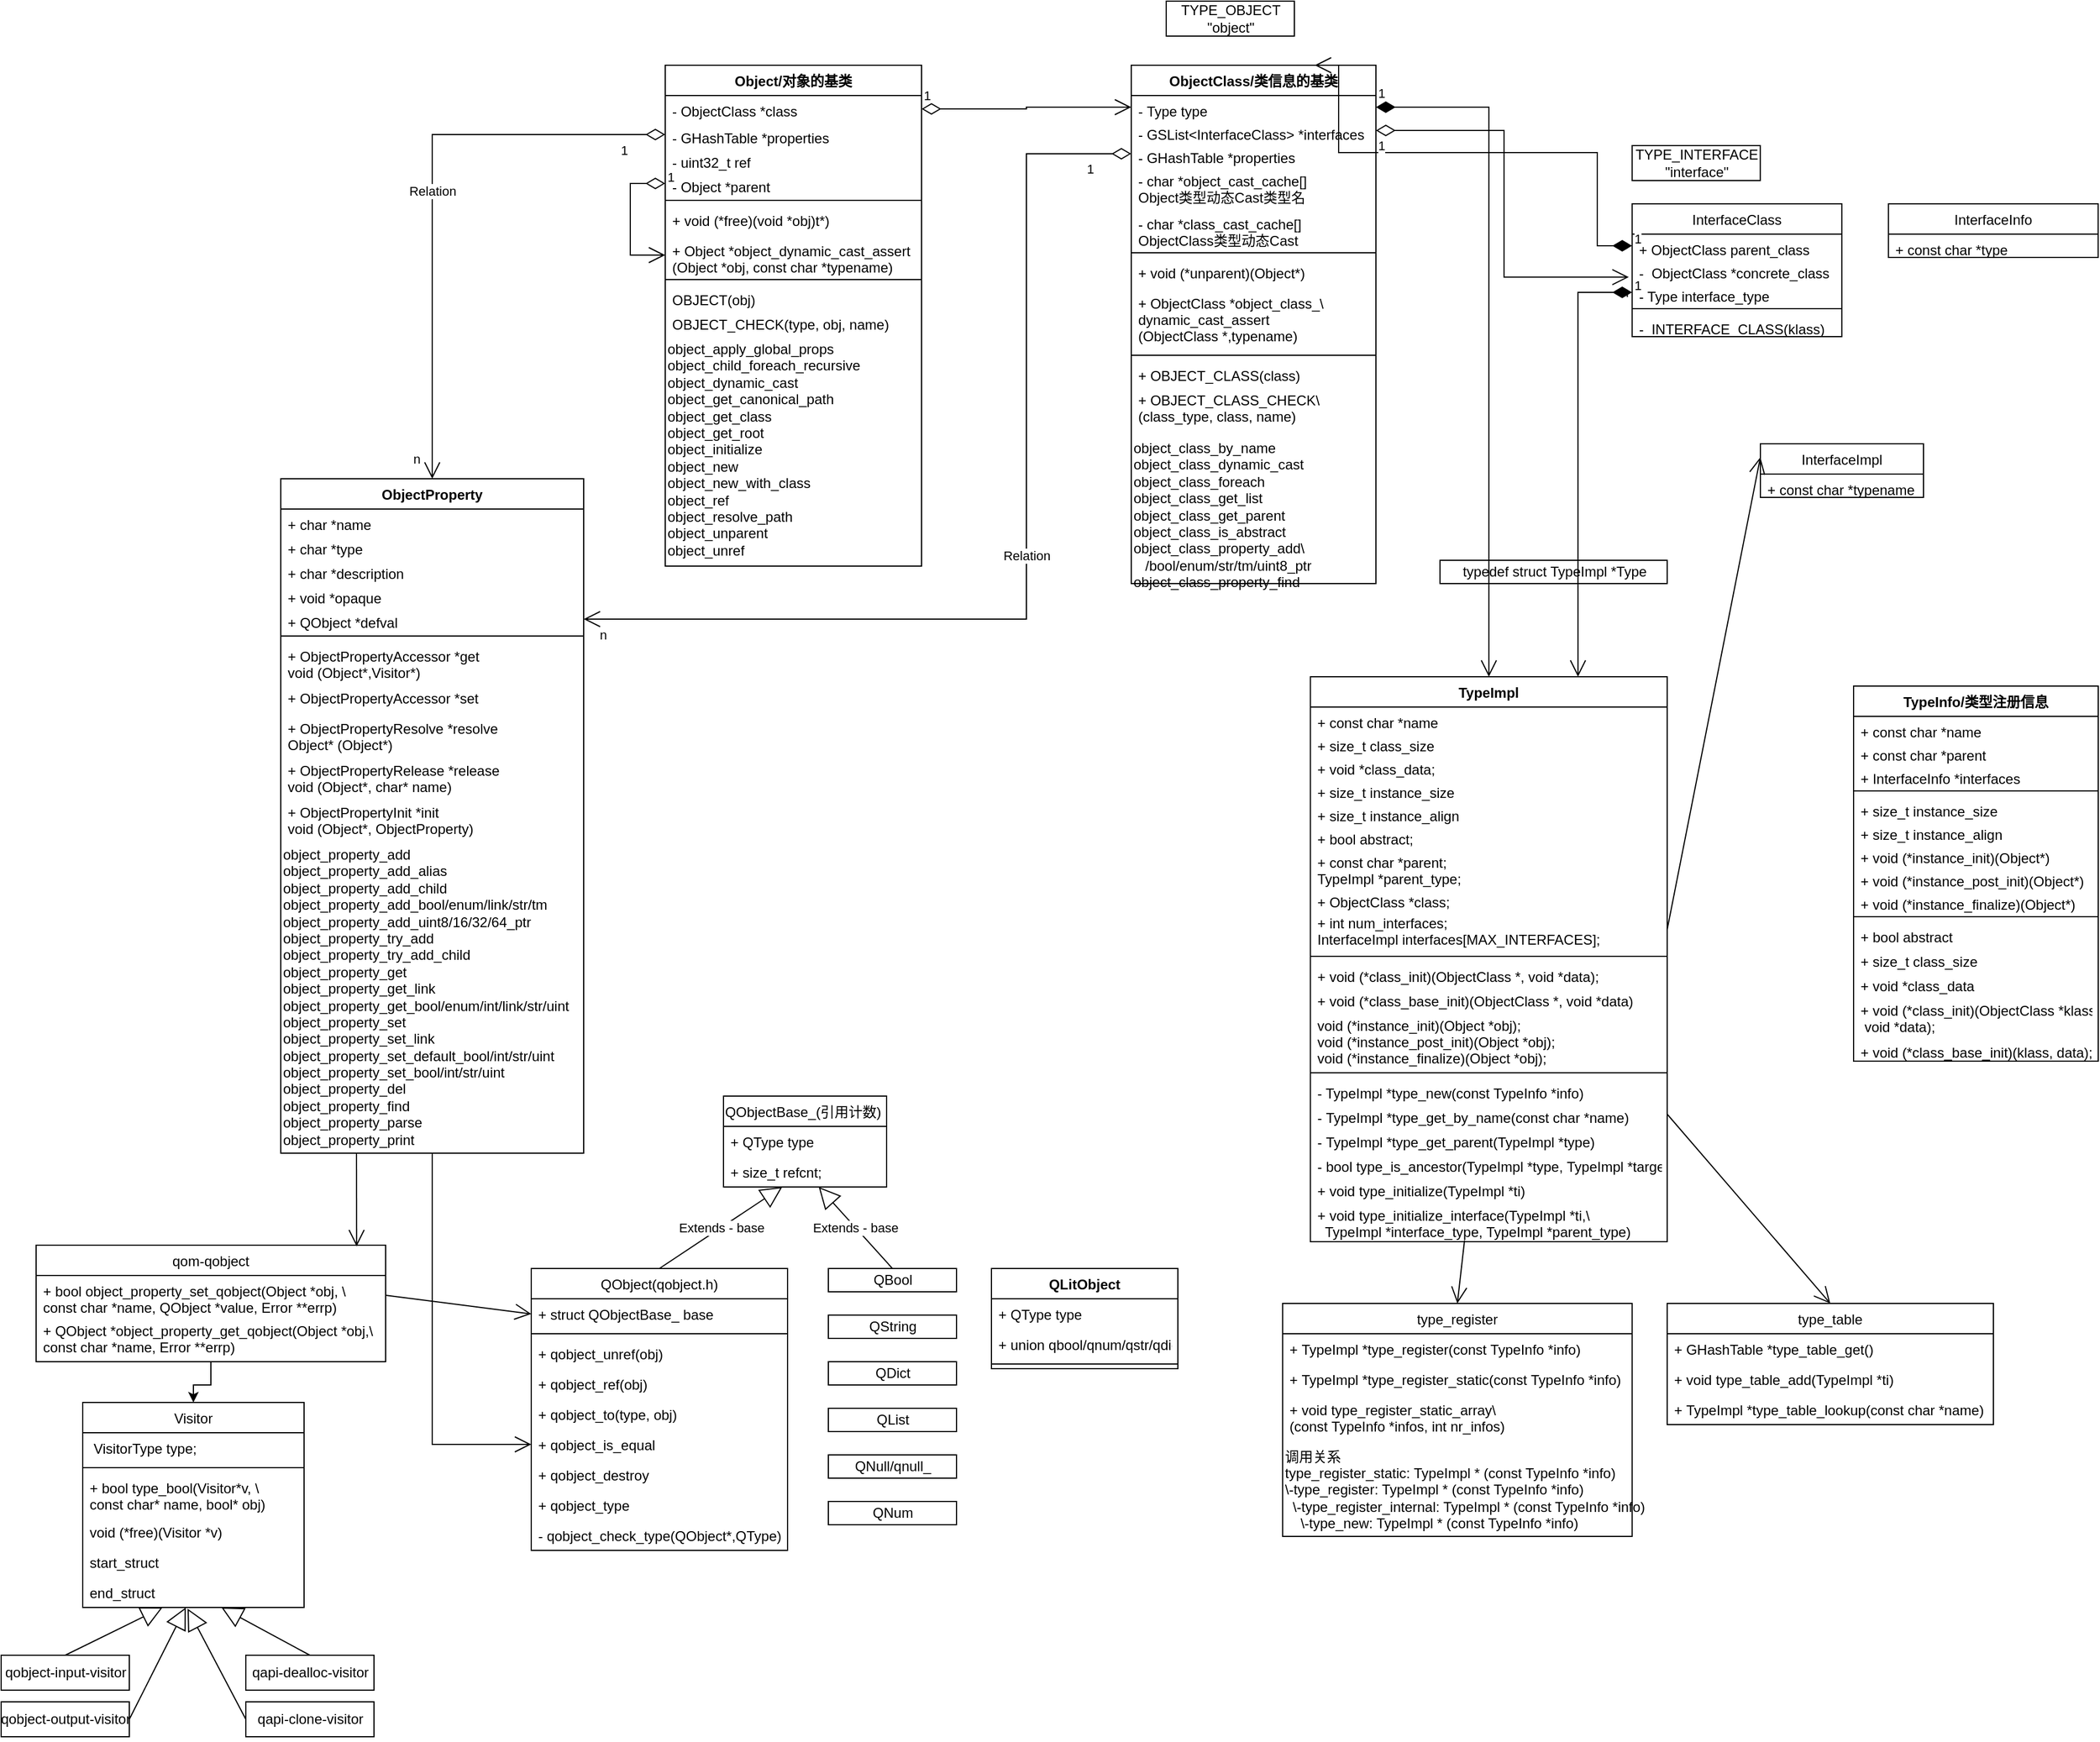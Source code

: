 <mxfile version="16.5.3" type="github">
  <diagram name="QEMU Object Model" id="c4acf3e9-155e-7222-9cf6-157b1a14988f">
    <mxGraphModel dx="1896" dy="953" grid="1" gridSize="10" guides="1" tooltips="1" connect="1" arrows="1" fold="1" page="1" pageScale="1" pageWidth="850" pageHeight="1100" background="none" math="0" shadow="0">
      <root>
        <mxCell id="0" />
        <mxCell id="1" parent="0" />
        <mxCell id="9ArbLTDUJ1wJR90HOPjB-1" value="InterfaceClass" style="swimlane;fontStyle=0;childLayout=stackLayout;horizontal=1;startSize=26;fillColor=none;horizontalStack=0;resizeParent=1;resizeParentMax=0;resizeLast=0;collapsible=1;marginBottom=0;" parent="1" vertex="1">
          <mxGeometry x="1469.9" y="374" width="180" height="114" as="geometry" />
        </mxCell>
        <mxCell id="9ArbLTDUJ1wJR90HOPjB-2" value="+ ObjectClass parent_class" style="text;strokeColor=none;fillColor=none;align=left;verticalAlign=top;spacingLeft=4;spacingRight=4;overflow=hidden;rotatable=0;points=[[0,0.5],[1,0.5]];portConstraint=eastwest;" parent="9ArbLTDUJ1wJR90HOPjB-1" vertex="1">
          <mxGeometry y="26" width="180" height="20" as="geometry" />
        </mxCell>
        <mxCell id="9ArbLTDUJ1wJR90HOPjB-3" value="-  ObjectClass *concrete_class" style="text;strokeColor=none;fillColor=none;align=left;verticalAlign=top;spacingLeft=4;spacingRight=4;overflow=hidden;rotatable=0;points=[[0,0.5],[1,0.5]];portConstraint=eastwest;" parent="9ArbLTDUJ1wJR90HOPjB-1" vertex="1">
          <mxGeometry y="46" width="180" height="20" as="geometry" />
        </mxCell>
        <mxCell id="9ArbLTDUJ1wJR90HOPjB-4" value="- Type interface_type" style="text;strokeColor=none;fillColor=none;align=left;verticalAlign=top;spacingLeft=4;spacingRight=4;overflow=hidden;rotatable=0;points=[[0,0.5],[1,0.5]];portConstraint=eastwest;" parent="9ArbLTDUJ1wJR90HOPjB-1" vertex="1">
          <mxGeometry y="66" width="180" height="20" as="geometry" />
        </mxCell>
        <mxCell id="cbHXqA8iSh3WtXbqqi32-146" value="" style="line;strokeWidth=1;fillColor=none;align=left;verticalAlign=middle;spacingTop=-1;spacingLeft=3;spacingRight=3;rotatable=0;labelPosition=right;points=[];portConstraint=eastwest;" parent="9ArbLTDUJ1wJR90HOPjB-1" vertex="1">
          <mxGeometry y="86" width="180" height="8" as="geometry" />
        </mxCell>
        <mxCell id="cbHXqA8iSh3WtXbqqi32-145" value="-  INTERFACE_CLASS(klass)" style="text;strokeColor=none;fillColor=none;align=left;verticalAlign=top;spacingLeft=4;spacingRight=4;overflow=hidden;rotatable=0;points=[[0,0.5],[1,0.5]];portConstraint=eastwest;" parent="9ArbLTDUJ1wJR90HOPjB-1" vertex="1">
          <mxGeometry y="94" width="180" height="20" as="geometry" />
        </mxCell>
        <mxCell id="9ArbLTDUJ1wJR90HOPjB-5" value="TYPE_INTERFACE&lt;br&gt;&quot;interface&quot;" style="html=1;" parent="1" vertex="1">
          <mxGeometry x="1469.9" y="324" width="110" height="30" as="geometry" />
        </mxCell>
        <mxCell id="9ArbLTDUJ1wJR90HOPjB-6" value="TypeImpl" style="swimlane;fontStyle=1;align=center;verticalAlign=top;childLayout=stackLayout;horizontal=1;startSize=26;horizontalStack=0;resizeParent=1;resizeParentMax=0;resizeLast=0;collapsible=1;marginBottom=0;" parent="1" vertex="1">
          <mxGeometry x="1193.75" y="780" width="306.25" height="485" as="geometry" />
        </mxCell>
        <mxCell id="9ArbLTDUJ1wJR90HOPjB-7" value="+ const char *name" style="text;strokeColor=none;fillColor=none;align=left;verticalAlign=top;spacingLeft=4;spacingRight=4;overflow=hidden;rotatable=0;points=[[0,0.5],[1,0.5]];portConstraint=eastwest;" parent="9ArbLTDUJ1wJR90HOPjB-6" vertex="1">
          <mxGeometry y="26" width="306.25" height="20" as="geometry" />
        </mxCell>
        <mxCell id="cbHXqA8iSh3WtXbqqi32-157" value="+ size_t class_size" style="text;strokeColor=none;fillColor=none;align=left;verticalAlign=top;spacingLeft=4;spacingRight=4;overflow=hidden;rotatable=0;points=[[0,0.5],[1,0.5]];portConstraint=eastwest;" parent="9ArbLTDUJ1wJR90HOPjB-6" vertex="1">
          <mxGeometry y="46" width="306.25" height="20" as="geometry" />
        </mxCell>
        <mxCell id="cbHXqA8iSh3WtXbqqi32-161" value="+ void *class_data;" style="text;strokeColor=none;fillColor=none;align=left;verticalAlign=top;spacingLeft=4;spacingRight=4;overflow=hidden;rotatable=0;points=[[0,0.5],[1,0.5]];portConstraint=eastwest;" parent="9ArbLTDUJ1wJR90HOPjB-6" vertex="1">
          <mxGeometry y="66" width="306.25" height="20" as="geometry" />
        </mxCell>
        <mxCell id="cbHXqA8iSh3WtXbqqi32-158" value="+ size_t instance_size" style="text;strokeColor=none;fillColor=none;align=left;verticalAlign=top;spacingLeft=4;spacingRight=4;overflow=hidden;rotatable=0;points=[[0,0.5],[1,0.5]];portConstraint=eastwest;" parent="9ArbLTDUJ1wJR90HOPjB-6" vertex="1">
          <mxGeometry y="86" width="306.25" height="20" as="geometry" />
        </mxCell>
        <mxCell id="cbHXqA8iSh3WtXbqqi32-159" value="+ size_t instance_align" style="text;strokeColor=none;fillColor=none;align=left;verticalAlign=top;spacingLeft=4;spacingRight=4;overflow=hidden;rotatable=0;points=[[0,0.5],[1,0.5]];portConstraint=eastwest;" parent="9ArbLTDUJ1wJR90HOPjB-6" vertex="1">
          <mxGeometry y="106" width="306.25" height="20" as="geometry" />
        </mxCell>
        <mxCell id="cbHXqA8iSh3WtXbqqi32-163" value="+ bool abstract;" style="text;strokeColor=none;fillColor=none;align=left;verticalAlign=top;spacingLeft=4;spacingRight=4;overflow=hidden;rotatable=0;points=[[0,0.5],[1,0.5]];portConstraint=eastwest;" parent="9ArbLTDUJ1wJR90HOPjB-6" vertex="1">
          <mxGeometry y="126" width="306.25" height="20" as="geometry" />
        </mxCell>
        <mxCell id="cbHXqA8iSh3WtXbqqi32-164" value="+ const char *parent;&#xa;TypeImpl *parent_type;" style="text;strokeColor=none;fillColor=none;align=left;verticalAlign=top;spacingLeft=4;spacingRight=4;overflow=hidden;rotatable=0;points=[[0,0.5],[1,0.5]];portConstraint=eastwest;" parent="9ArbLTDUJ1wJR90HOPjB-6" vertex="1">
          <mxGeometry y="146" width="306.25" height="34" as="geometry" />
        </mxCell>
        <mxCell id="cbHXqA8iSh3WtXbqqi32-165" value="+ ObjectClass *class;" style="text;strokeColor=none;fillColor=none;align=left;verticalAlign=top;spacingLeft=4;spacingRight=4;overflow=hidden;rotatable=0;points=[[0,0.5],[1,0.5]];portConstraint=eastwest;" parent="9ArbLTDUJ1wJR90HOPjB-6" vertex="1">
          <mxGeometry y="180" width="306.25" height="18" as="geometry" />
        </mxCell>
        <mxCell id="cbHXqA8iSh3WtXbqqi32-166" value="+ int num_interfaces;&#xa;InterfaceImpl interfaces[MAX_INTERFACES];" style="text;strokeColor=none;fillColor=none;align=left;verticalAlign=top;spacingLeft=4;spacingRight=4;overflow=hidden;rotatable=0;points=[[0,0.5],[1,0.5]];portConstraint=eastwest;" parent="9ArbLTDUJ1wJR90HOPjB-6" vertex="1">
          <mxGeometry y="198" width="306.25" height="38" as="geometry" />
        </mxCell>
        <mxCell id="9ArbLTDUJ1wJR90HOPjB-8" value="" style="line;strokeWidth=1;fillColor=none;align=left;verticalAlign=middle;spacingTop=-1;spacingLeft=3;spacingRight=3;rotatable=0;labelPosition=right;points=[];portConstraint=eastwest;" parent="9ArbLTDUJ1wJR90HOPjB-6" vertex="1">
          <mxGeometry y="236" width="306.25" height="8" as="geometry" />
        </mxCell>
        <mxCell id="9ArbLTDUJ1wJR90HOPjB-9" value="+ void (*class_init)(ObjectClass *, void *data);" style="text;strokeColor=none;fillColor=none;align=left;verticalAlign=top;spacingLeft=4;spacingRight=4;overflow=hidden;rotatable=0;points=[[0,0.5],[1,0.5]];portConstraint=eastwest;" parent="9ArbLTDUJ1wJR90HOPjB-6" vertex="1">
          <mxGeometry y="244" width="306.25" height="21" as="geometry" />
        </mxCell>
        <mxCell id="cbHXqA8iSh3WtXbqqi32-160" value="+ void (*class_base_init)(ObjectClass *, void *data)" style="text;strokeColor=none;fillColor=none;align=left;verticalAlign=top;spacingLeft=4;spacingRight=4;overflow=hidden;rotatable=0;points=[[0,0.5],[1,0.5]];portConstraint=eastwest;" parent="9ArbLTDUJ1wJR90HOPjB-6" vertex="1">
          <mxGeometry y="265" width="306.25" height="21" as="geometry" />
        </mxCell>
        <mxCell id="cbHXqA8iSh3WtXbqqi32-162" value="void (*instance_init)(Object *obj);&#xa;void (*instance_post_init)(Object *obj);&#xa;void (*instance_finalize)(Object *obj);" style="text;strokeColor=none;fillColor=none;align=left;verticalAlign=top;spacingLeft=4;spacingRight=4;overflow=hidden;rotatable=0;points=[[0,0.5],[1,0.5]];portConstraint=eastwest;" parent="9ArbLTDUJ1wJR90HOPjB-6" vertex="1">
          <mxGeometry y="286" width="306.25" height="50" as="geometry" />
        </mxCell>
        <mxCell id="da2cI0ehB98x8oTGPiK5-10" value="" style="line;strokeWidth=1;fillColor=none;align=left;verticalAlign=middle;spacingTop=-1;spacingLeft=3;spacingRight=3;rotatable=0;labelPosition=right;points=[];portConstraint=eastwest;" vertex="1" parent="9ArbLTDUJ1wJR90HOPjB-6">
          <mxGeometry y="336" width="306.25" height="8" as="geometry" />
        </mxCell>
        <mxCell id="da2cI0ehB98x8oTGPiK5-9" value="- TypeImpl *type_new(const TypeInfo *info)" style="text;strokeColor=none;fillColor=none;align=left;verticalAlign=top;spacingLeft=4;spacingRight=4;overflow=hidden;rotatable=0;points=[[0,0.5],[1,0.5]];portConstraint=eastwest;" vertex="1" parent="9ArbLTDUJ1wJR90HOPjB-6">
          <mxGeometry y="344" width="306.25" height="21" as="geometry" />
        </mxCell>
        <mxCell id="da2cI0ehB98x8oTGPiK5-15" value="- TypeImpl *type_get_by_name(const char *name)" style="text;strokeColor=none;fillColor=none;align=left;verticalAlign=top;spacingLeft=4;spacingRight=4;overflow=hidden;rotatable=0;points=[[0,0.5],[1,0.5]];portConstraint=eastwest;" vertex="1" parent="9ArbLTDUJ1wJR90HOPjB-6">
          <mxGeometry y="365" width="306.25" height="21" as="geometry" />
        </mxCell>
        <mxCell id="da2cI0ehB98x8oTGPiK5-19" value="- TypeImpl *type_get_parent(TypeImpl *type)" style="text;strokeColor=none;fillColor=none;align=left;verticalAlign=top;spacingLeft=4;spacingRight=4;overflow=hidden;rotatable=0;points=[[0,0.5],[1,0.5]];portConstraint=eastwest;" vertex="1" parent="9ArbLTDUJ1wJR90HOPjB-6">
          <mxGeometry y="386" width="306.25" height="21" as="geometry" />
        </mxCell>
        <mxCell id="da2cI0ehB98x8oTGPiK5-20" value="- bool type_is_ancestor(TypeImpl *type, TypeImpl *target_type)" style="text;strokeColor=none;fillColor=none;align=left;verticalAlign=top;spacingLeft=4;spacingRight=4;overflow=hidden;rotatable=0;points=[[0,0.5],[1,0.5]];portConstraint=eastwest;" vertex="1" parent="9ArbLTDUJ1wJR90HOPjB-6">
          <mxGeometry y="407" width="306.25" height="21" as="geometry" />
        </mxCell>
        <mxCell id="da2cI0ehB98x8oTGPiK5-21" value="+ void type_initialize(TypeImpl *ti)" style="text;strokeColor=none;fillColor=none;align=left;verticalAlign=top;spacingLeft=4;spacingRight=4;overflow=hidden;rotatable=0;points=[[0,0.5],[1,0.5]];portConstraint=eastwest;" vertex="1" parent="9ArbLTDUJ1wJR90HOPjB-6">
          <mxGeometry y="428" width="306.25" height="21" as="geometry" />
        </mxCell>
        <mxCell id="da2cI0ehB98x8oTGPiK5-22" value="+ void type_initialize_interface(TypeImpl *ti,\&#xa;  TypeImpl *interface_type, TypeImpl *parent_type)" style="text;strokeColor=none;fillColor=none;align=left;verticalAlign=top;spacingLeft=4;spacingRight=4;overflow=hidden;rotatable=0;points=[[0,0.5],[1,0.5]];portConstraint=eastwest;" vertex="1" parent="9ArbLTDUJ1wJR90HOPjB-6">
          <mxGeometry y="449" width="306.25" height="36" as="geometry" />
        </mxCell>
        <mxCell id="9ArbLTDUJ1wJR90HOPjB-10" value="TypeInfo/类型注册信息" style="swimlane;fontStyle=1;align=center;verticalAlign=top;childLayout=stackLayout;horizontal=1;startSize=26;horizontalStack=0;resizeParent=1;resizeParentMax=0;resizeLast=0;collapsible=1;marginBottom=0;" parent="1" vertex="1">
          <mxGeometry x="1660" y="788" width="210" height="322" as="geometry" />
        </mxCell>
        <mxCell id="cbHXqA8iSh3WtXbqqi32-82" value="+ const char *name" style="text;strokeColor=none;fillColor=none;align=left;verticalAlign=top;spacingLeft=4;spacingRight=4;overflow=hidden;rotatable=0;points=[[0,0.5],[1,0.5]];portConstraint=eastwest;" parent="9ArbLTDUJ1wJR90HOPjB-10" vertex="1">
          <mxGeometry y="26" width="210" height="20" as="geometry" />
        </mxCell>
        <mxCell id="cbHXqA8iSh3WtXbqqi32-97" value="+ const char *parent" style="text;strokeColor=none;fillColor=none;align=left;verticalAlign=top;spacingLeft=4;spacingRight=4;overflow=hidden;rotatable=0;points=[[0,0.5],[1,0.5]];portConstraint=eastwest;" parent="9ArbLTDUJ1wJR90HOPjB-10" vertex="1">
          <mxGeometry y="46" width="210" height="20" as="geometry" />
        </mxCell>
        <mxCell id="cbHXqA8iSh3WtXbqqi32-81" value="+ InterfaceInfo *interfaces" style="text;strokeColor=none;fillColor=none;align=left;verticalAlign=top;spacingLeft=4;spacingRight=4;overflow=hidden;rotatable=0;points=[[0,0.5],[1,0.5]];portConstraint=eastwest;" parent="9ArbLTDUJ1wJR90HOPjB-10" vertex="1">
          <mxGeometry y="66" width="210" height="20" as="geometry" />
        </mxCell>
        <mxCell id="cbHXqA8iSh3WtXbqqi32-87" value="" style="line;strokeWidth=1;fillColor=none;align=left;verticalAlign=middle;spacingTop=-1;spacingLeft=3;spacingRight=3;rotatable=0;labelPosition=right;points=[];portConstraint=eastwest;" parent="9ArbLTDUJ1wJR90HOPjB-10" vertex="1">
          <mxGeometry y="86" width="210" height="8" as="geometry" />
        </mxCell>
        <mxCell id="cbHXqA8iSh3WtXbqqi32-83" value="+ size_t instance_size" style="text;strokeColor=none;fillColor=none;align=left;verticalAlign=top;spacingLeft=4;spacingRight=4;overflow=hidden;rotatable=0;points=[[0,0.5],[1,0.5]];portConstraint=eastwest;" parent="9ArbLTDUJ1wJR90HOPjB-10" vertex="1">
          <mxGeometry y="94" width="210" height="20" as="geometry" />
        </mxCell>
        <mxCell id="cbHXqA8iSh3WtXbqqi32-86" value="+ size_t instance_align" style="text;strokeColor=none;fillColor=none;align=left;verticalAlign=top;spacingLeft=4;spacingRight=4;overflow=hidden;rotatable=0;points=[[0,0.5],[1,0.5]];portConstraint=eastwest;" parent="9ArbLTDUJ1wJR90HOPjB-10" vertex="1">
          <mxGeometry y="114" width="210" height="20" as="geometry" />
        </mxCell>
        <mxCell id="cbHXqA8iSh3WtXbqqi32-85" value="+ void (*instance_init)(Object*)" style="text;strokeColor=none;fillColor=none;align=left;verticalAlign=top;spacingLeft=4;spacingRight=4;overflow=hidden;rotatable=0;points=[[0,0.5],[1,0.5]];portConstraint=eastwest;" parent="9ArbLTDUJ1wJR90HOPjB-10" vertex="1">
          <mxGeometry y="134" width="210" height="20" as="geometry" />
        </mxCell>
        <mxCell id="cbHXqA8iSh3WtXbqqi32-84" value="+ void (*instance_post_init)(Object*)" style="text;strokeColor=none;fillColor=none;align=left;verticalAlign=top;spacingLeft=4;spacingRight=4;overflow=hidden;rotatable=0;points=[[0,0.5],[1,0.5]];portConstraint=eastwest;" parent="9ArbLTDUJ1wJR90HOPjB-10" vertex="1">
          <mxGeometry y="154" width="210" height="20" as="geometry" />
        </mxCell>
        <mxCell id="9ArbLTDUJ1wJR90HOPjB-11" value="+ void (*instance_finalize)(Object*)" style="text;strokeColor=none;fillColor=none;align=left;verticalAlign=top;spacingLeft=4;spacingRight=4;overflow=hidden;rotatable=0;points=[[0,0.5],[1,0.5]];portConstraint=eastwest;" parent="9ArbLTDUJ1wJR90HOPjB-10" vertex="1">
          <mxGeometry y="174" width="210" height="20" as="geometry" />
        </mxCell>
        <mxCell id="9ArbLTDUJ1wJR90HOPjB-12" value="" style="line;strokeWidth=1;fillColor=none;align=left;verticalAlign=middle;spacingTop=-1;spacingLeft=3;spacingRight=3;rotatable=0;labelPosition=right;points=[];portConstraint=eastwest;" parent="9ArbLTDUJ1wJR90HOPjB-10" vertex="1">
          <mxGeometry y="194" width="210" height="8" as="geometry" />
        </mxCell>
        <mxCell id="cbHXqA8iSh3WtXbqqi32-96" value="+ bool abstract" style="text;strokeColor=none;fillColor=none;align=left;verticalAlign=top;spacingLeft=4;spacingRight=4;overflow=hidden;rotatable=0;points=[[0,0.5],[1,0.5]];portConstraint=eastwest;" parent="9ArbLTDUJ1wJR90HOPjB-10" vertex="1">
          <mxGeometry y="202" width="210" height="21" as="geometry" />
        </mxCell>
        <mxCell id="cbHXqA8iSh3WtXbqqi32-95" value="+ size_t class_size" style="text;strokeColor=none;fillColor=none;align=left;verticalAlign=top;spacingLeft=4;spacingRight=4;overflow=hidden;rotatable=0;points=[[0,0.5],[1,0.5]];portConstraint=eastwest;" parent="9ArbLTDUJ1wJR90HOPjB-10" vertex="1">
          <mxGeometry y="223" width="210" height="21" as="geometry" />
        </mxCell>
        <mxCell id="cbHXqA8iSh3WtXbqqi32-88" value="+ void *class_data" style="text;strokeColor=none;fillColor=none;align=left;verticalAlign=top;spacingLeft=4;spacingRight=4;overflow=hidden;rotatable=0;points=[[0,0.5],[1,0.5]];portConstraint=eastwest;" parent="9ArbLTDUJ1wJR90HOPjB-10" vertex="1">
          <mxGeometry y="244" width="210" height="21" as="geometry" />
        </mxCell>
        <mxCell id="cbHXqA8iSh3WtXbqqi32-94" value="+ void (*class_init)(ObjectClass *klass,&#xa; void *data);" style="text;strokeColor=none;fillColor=none;align=left;verticalAlign=top;spacingLeft=4;spacingRight=4;overflow=hidden;rotatable=0;points=[[0,0.5],[1,0.5]];portConstraint=eastwest;" parent="9ArbLTDUJ1wJR90HOPjB-10" vertex="1">
          <mxGeometry y="265" width="210" height="36" as="geometry" />
        </mxCell>
        <mxCell id="cbHXqA8iSh3WtXbqqi32-93" value="+ void (*class_base_init)(klass, data);" style="text;strokeColor=none;fillColor=none;align=left;verticalAlign=top;spacingLeft=4;spacingRight=4;overflow=hidden;rotatable=0;points=[[0,0.5],[1,0.5]];portConstraint=eastwest;" parent="9ArbLTDUJ1wJR90HOPjB-10" vertex="1">
          <mxGeometry y="301" width="210" height="21" as="geometry" />
        </mxCell>
        <mxCell id="9ArbLTDUJ1wJR90HOPjB-18" value="TYPE_OBJECT&lt;br&gt;&quot;object&quot;" style="html=1;" parent="1" vertex="1">
          <mxGeometry x="1070" y="200" width="110" height="30" as="geometry" />
        </mxCell>
        <mxCell id="9ArbLTDUJ1wJR90HOPjB-19" value="ObjectProperty" style="swimlane;fontStyle=1;align=center;verticalAlign=top;childLayout=stackLayout;horizontal=1;startSize=26;horizontalStack=0;resizeParent=1;resizeParentMax=0;resizeLast=0;collapsible=1;marginBottom=0;" parent="1" vertex="1">
          <mxGeometry x="310" y="610" width="260" height="579" as="geometry" />
        </mxCell>
        <mxCell id="9ArbLTDUJ1wJR90HOPjB-20" value="+ char *name" style="text;strokeColor=none;fillColor=none;align=left;verticalAlign=top;spacingLeft=4;spacingRight=4;overflow=hidden;rotatable=0;points=[[0,0.5],[1,0.5]];portConstraint=eastwest;" parent="9ArbLTDUJ1wJR90HOPjB-19" vertex="1">
          <mxGeometry y="26" width="260" height="21" as="geometry" />
        </mxCell>
        <mxCell id="9ArbLTDUJ1wJR90HOPjB-25" value="+ char *type" style="text;strokeColor=none;fillColor=none;align=left;verticalAlign=top;spacingLeft=4;spacingRight=4;overflow=hidden;rotatable=0;points=[[0,0.5],[1,0.5]];portConstraint=eastwest;" parent="9ArbLTDUJ1wJR90HOPjB-19" vertex="1">
          <mxGeometry y="47" width="260" height="21" as="geometry" />
        </mxCell>
        <mxCell id="9ArbLTDUJ1wJR90HOPjB-24" value="+ char *description" style="text;strokeColor=none;fillColor=none;align=left;verticalAlign=top;spacingLeft=4;spacingRight=4;overflow=hidden;rotatable=0;points=[[0,0.5],[1,0.5]];portConstraint=eastwest;" parent="9ArbLTDUJ1wJR90HOPjB-19" vertex="1">
          <mxGeometry y="68" width="260" height="21" as="geometry" />
        </mxCell>
        <mxCell id="9ArbLTDUJ1wJR90HOPjB-31" value="+ void *opaque" style="text;strokeColor=none;fillColor=none;align=left;verticalAlign=top;spacingLeft=4;spacingRight=4;overflow=hidden;rotatable=0;points=[[0,0.5],[1,0.5]];portConstraint=eastwest;" parent="9ArbLTDUJ1wJR90HOPjB-19" vertex="1">
          <mxGeometry y="89" width="260" height="21" as="geometry" />
        </mxCell>
        <mxCell id="9ArbLTDUJ1wJR90HOPjB-30" value="+ QObject *defval" style="text;strokeColor=none;fillColor=none;align=left;verticalAlign=top;spacingLeft=4;spacingRight=4;overflow=hidden;rotatable=0;points=[[0,0.5],[1,0.5]];portConstraint=eastwest;" parent="9ArbLTDUJ1wJR90HOPjB-19" vertex="1">
          <mxGeometry y="110" width="260" height="21" as="geometry" />
        </mxCell>
        <mxCell id="9ArbLTDUJ1wJR90HOPjB-21" value="" style="line;strokeWidth=1;fillColor=none;align=left;verticalAlign=middle;spacingTop=-1;spacingLeft=3;spacingRight=3;rotatable=0;labelPosition=right;points=[];portConstraint=eastwest;" parent="9ArbLTDUJ1wJR90HOPjB-19" vertex="1">
          <mxGeometry y="131" width="260" height="8" as="geometry" />
        </mxCell>
        <mxCell id="9ArbLTDUJ1wJR90HOPjB-22" value="+ ObjectPropertyAccessor *get&#xa;void (Object*,Visitor*)" style="text;strokeColor=none;fillColor=none;align=left;verticalAlign=top;spacingLeft=4;spacingRight=4;overflow=hidden;rotatable=0;points=[[0,0.5],[1,0.5]];portConstraint=eastwest;" parent="9ArbLTDUJ1wJR90HOPjB-19" vertex="1">
          <mxGeometry y="139" width="260" height="36" as="geometry" />
        </mxCell>
        <mxCell id="9ArbLTDUJ1wJR90HOPjB-26" value="+ ObjectPropertyAccessor *set" style="text;strokeColor=none;fillColor=none;align=left;verticalAlign=top;spacingLeft=4;spacingRight=4;overflow=hidden;rotatable=0;points=[[0,0.5],[1,0.5]];portConstraint=eastwest;" parent="9ArbLTDUJ1wJR90HOPjB-19" vertex="1">
          <mxGeometry y="175" width="260" height="26" as="geometry" />
        </mxCell>
        <mxCell id="9ArbLTDUJ1wJR90HOPjB-28" value="+ ObjectPropertyResolve *resolve&#xa;Object* (Object*)" style="text;strokeColor=none;fillColor=none;align=left;verticalAlign=top;spacingLeft=4;spacingRight=4;overflow=hidden;rotatable=0;points=[[0,0.5],[1,0.5]];portConstraint=eastwest;" parent="9ArbLTDUJ1wJR90HOPjB-19" vertex="1">
          <mxGeometry y="201" width="260" height="36" as="geometry" />
        </mxCell>
        <mxCell id="9ArbLTDUJ1wJR90HOPjB-27" value="+ ObjectPropertyRelease *release&#xa;void (Object*, char* name)" style="text;strokeColor=none;fillColor=none;align=left;verticalAlign=top;spacingLeft=4;spacingRight=4;overflow=hidden;rotatable=0;points=[[0,0.5],[1,0.5]];portConstraint=eastwest;" parent="9ArbLTDUJ1wJR90HOPjB-19" vertex="1">
          <mxGeometry y="237" width="260" height="36" as="geometry" />
        </mxCell>
        <mxCell id="9ArbLTDUJ1wJR90HOPjB-29" value="+ ObjectPropertyInit *init&#xa;void (Object*, ObjectProperty)" style="text;strokeColor=none;fillColor=none;align=left;verticalAlign=top;spacingLeft=4;spacingRight=4;overflow=hidden;rotatable=0;points=[[0,0.5],[1,0.5]];portConstraint=eastwest;" parent="9ArbLTDUJ1wJR90HOPjB-19" vertex="1">
          <mxGeometry y="273" width="260" height="36" as="geometry" />
        </mxCell>
        <mxCell id="da2cI0ehB98x8oTGPiK5-34" value="object_property_add&#xa;object_property_add_alias&#xa;object_property_add_child&#xa;object_property_add_bool/enum/link/str/tm&#xa;object_property_add_uint8/16/32/64_ptr&#xa;object_property_try_add&#xa;object_property_try_add_child&#xa;object_property_get&#xa;object_property_get_link&#xa;object_property_get_bool/enum/int/link/str/uint&#xa;object_property_set&#xa;object_property_set_link&#xa;object_property_set_default_bool/int/str/uint&#xa;object_property_set_bool/int/str/uint&#xa;object_property_del&#xa;object_property_find&#xa;object_property_parse&#xa;object_property_print" style="text;whiteSpace=wrap;html=1;" vertex="1" parent="9ArbLTDUJ1wJR90HOPjB-19">
          <mxGeometry y="309" width="260" height="270" as="geometry" />
        </mxCell>
        <mxCell id="9ArbLTDUJ1wJR90HOPjB-32" value="QObject(qobject.h)" style="swimlane;fontStyle=0;childLayout=stackLayout;horizontal=1;startSize=26;fillColor=none;horizontalStack=0;resizeParent=1;resizeParentMax=0;resizeLast=0;collapsible=1;marginBottom=0;" parent="1" vertex="1">
          <mxGeometry x="525" y="1288" width="220" height="242" as="geometry" />
        </mxCell>
        <mxCell id="9ArbLTDUJ1wJR90HOPjB-33" value="+ struct QObjectBase_ base" style="text;strokeColor=none;fillColor=none;align=left;verticalAlign=top;spacingLeft=4;spacingRight=4;overflow=hidden;rotatable=0;points=[[0,0.5],[1,0.5]];portConstraint=eastwest;" parent="9ArbLTDUJ1wJR90HOPjB-32" vertex="1">
          <mxGeometry y="26" width="220" height="26" as="geometry" />
        </mxCell>
        <mxCell id="9ArbLTDUJ1wJR90HOPjB-47" value="" style="line;strokeWidth=1;fillColor=none;align=left;verticalAlign=middle;spacingTop=-1;spacingLeft=3;spacingRight=3;rotatable=0;labelPosition=right;points=[];portConstraint=eastwest;" parent="9ArbLTDUJ1wJR90HOPjB-32" vertex="1">
          <mxGeometry y="52" width="220" height="8" as="geometry" />
        </mxCell>
        <mxCell id="9ArbLTDUJ1wJR90HOPjB-34" value="+ qobject_unref(obj)" style="text;strokeColor=none;fillColor=none;align=left;verticalAlign=top;spacingLeft=4;spacingRight=4;overflow=hidden;rotatable=0;points=[[0,0.5],[1,0.5]];portConstraint=eastwest;" parent="9ArbLTDUJ1wJR90HOPjB-32" vertex="1">
          <mxGeometry y="60" width="220" height="26" as="geometry" />
        </mxCell>
        <mxCell id="9ArbLTDUJ1wJR90HOPjB-35" value="+ qobject_ref(obj)" style="text;strokeColor=none;fillColor=none;align=left;verticalAlign=top;spacingLeft=4;spacingRight=4;overflow=hidden;rotatable=0;points=[[0,0.5],[1,0.5]];portConstraint=eastwest;" parent="9ArbLTDUJ1wJR90HOPjB-32" vertex="1">
          <mxGeometry y="86" width="220" height="26" as="geometry" />
        </mxCell>
        <mxCell id="9ArbLTDUJ1wJR90HOPjB-50" value="+ qobject_to(type, obj)" style="text;strokeColor=none;fillColor=none;align=left;verticalAlign=top;spacingLeft=4;spacingRight=4;overflow=hidden;rotatable=0;points=[[0,0.5],[1,0.5]];portConstraint=eastwest;" parent="9ArbLTDUJ1wJR90HOPjB-32" vertex="1">
          <mxGeometry y="112" width="220" height="26" as="geometry" />
        </mxCell>
        <mxCell id="9ArbLTDUJ1wJR90HOPjB-49" value="+ qobject_is_equal" style="text;strokeColor=none;fillColor=none;align=left;verticalAlign=top;spacingLeft=4;spacingRight=4;overflow=hidden;rotatable=0;points=[[0,0.5],[1,0.5]];portConstraint=eastwest;" parent="9ArbLTDUJ1wJR90HOPjB-32" vertex="1">
          <mxGeometry y="138" width="220" height="26" as="geometry" />
        </mxCell>
        <mxCell id="cbHXqA8iSh3WtXbqqi32-15" value="+ qobject_destroy" style="text;strokeColor=none;fillColor=none;align=left;verticalAlign=top;spacingLeft=4;spacingRight=4;overflow=hidden;rotatable=0;points=[[0,0.5],[1,0.5]];portConstraint=eastwest;" parent="9ArbLTDUJ1wJR90HOPjB-32" vertex="1">
          <mxGeometry y="164" width="220" height="26" as="geometry" />
        </mxCell>
        <mxCell id="9ArbLTDUJ1wJR90HOPjB-48" value="+ qobject_type" style="text;strokeColor=none;fillColor=none;align=left;verticalAlign=top;spacingLeft=4;spacingRight=4;overflow=hidden;rotatable=0;points=[[0,0.5],[1,0.5]];portConstraint=eastwest;" parent="9ArbLTDUJ1wJR90HOPjB-32" vertex="1">
          <mxGeometry y="190" width="220" height="26" as="geometry" />
        </mxCell>
        <mxCell id="cbHXqA8iSh3WtXbqqi32-16" value="- qobject_check_type(QObject*,QType)" style="text;strokeColor=none;fillColor=none;align=left;verticalAlign=top;spacingLeft=4;spacingRight=4;overflow=hidden;rotatable=0;points=[[0,0.5],[1,0.5]];portConstraint=eastwest;" parent="9ArbLTDUJ1wJR90HOPjB-32" vertex="1">
          <mxGeometry y="216" width="220" height="26" as="geometry" />
        </mxCell>
        <mxCell id="9ArbLTDUJ1wJR90HOPjB-37" value="QObjectBase_(引用计数) " style="swimlane;fontStyle=0;childLayout=stackLayout;horizontal=1;startSize=26;fillColor=none;horizontalStack=0;resizeParent=1;resizeParentMax=0;resizeLast=0;collapsible=1;marginBottom=0;" parent="1" vertex="1">
          <mxGeometry x="690" y="1140" width="140" height="78" as="geometry" />
        </mxCell>
        <mxCell id="9ArbLTDUJ1wJR90HOPjB-38" value="+ QType type" style="text;strokeColor=none;fillColor=none;align=left;verticalAlign=top;spacingLeft=4;spacingRight=4;overflow=hidden;rotatable=0;points=[[0,0.5],[1,0.5]];portConstraint=eastwest;" parent="9ArbLTDUJ1wJR90HOPjB-37" vertex="1">
          <mxGeometry y="26" width="140" height="26" as="geometry" />
        </mxCell>
        <mxCell id="9ArbLTDUJ1wJR90HOPjB-39" value="+ size_t refcnt;" style="text;strokeColor=none;fillColor=none;align=left;verticalAlign=top;spacingLeft=4;spacingRight=4;overflow=hidden;rotatable=0;points=[[0,0.5],[1,0.5]];portConstraint=eastwest;" parent="9ArbLTDUJ1wJR90HOPjB-37" vertex="1">
          <mxGeometry y="52" width="140" height="26" as="geometry" />
        </mxCell>
        <mxCell id="cbHXqA8iSh3WtXbqqi32-18" value="Extends - base" style="endArrow=block;endSize=16;endFill=0;html=1;rounded=0;exitX=0.5;exitY=0;exitDx=0;exitDy=0;" parent="1" source="9ArbLTDUJ1wJR90HOPjB-32" target="9ArbLTDUJ1wJR90HOPjB-39" edge="1">
          <mxGeometry width="160" relative="1" as="geometry">
            <mxPoint x="610" y="1238" as="sourcePoint" />
            <mxPoint x="770" y="1238" as="targetPoint" />
          </mxGeometry>
        </mxCell>
        <mxCell id="cbHXqA8iSh3WtXbqqi32-32" value="QBool" style="html=1;" parent="1" vertex="1">
          <mxGeometry x="780" y="1288" width="110" height="20" as="geometry" />
        </mxCell>
        <mxCell id="cbHXqA8iSh3WtXbqqi32-33" value="QString" style="html=1;" parent="1" vertex="1">
          <mxGeometry x="780" y="1328" width="110" height="20" as="geometry" />
        </mxCell>
        <mxCell id="cbHXqA8iSh3WtXbqqi32-34" value="QDict" style="html=1;" parent="1" vertex="1">
          <mxGeometry x="780" y="1368" width="110" height="20" as="geometry" />
        </mxCell>
        <mxCell id="cbHXqA8iSh3WtXbqqi32-35" value="QList" style="html=1;" parent="1" vertex="1">
          <mxGeometry x="780" y="1408" width="110" height="20" as="geometry" />
        </mxCell>
        <mxCell id="cbHXqA8iSh3WtXbqqi32-38" value="QLitObject" style="swimlane;fontStyle=1;align=center;verticalAlign=top;childLayout=stackLayout;horizontal=1;startSize=26;horizontalStack=0;resizeParent=1;resizeParentMax=0;resizeLast=0;collapsible=1;marginBottom=0;" parent="1" vertex="1">
          <mxGeometry x="920" y="1288" width="160" height="86" as="geometry" />
        </mxCell>
        <mxCell id="cbHXqA8iSh3WtXbqqi32-39" value="+ QType type" style="text;strokeColor=none;fillColor=none;align=left;verticalAlign=top;spacingLeft=4;spacingRight=4;overflow=hidden;rotatable=0;points=[[0,0.5],[1,0.5]];portConstraint=eastwest;" parent="cbHXqA8iSh3WtXbqqi32-38" vertex="1">
          <mxGeometry y="26" width="160" height="26" as="geometry" />
        </mxCell>
        <mxCell id="cbHXqA8iSh3WtXbqqi32-42" value="+ union qbool/qnum/qstr/qdict/qlist" style="text;strokeColor=none;fillColor=none;align=left;verticalAlign=top;spacingLeft=4;spacingRight=4;overflow=hidden;rotatable=0;points=[[0,0.5],[1,0.5]];portConstraint=eastwest;" parent="cbHXqA8iSh3WtXbqqi32-38" vertex="1">
          <mxGeometry y="52" width="160" height="26" as="geometry" />
        </mxCell>
        <mxCell id="cbHXqA8iSh3WtXbqqi32-40" value="" style="line;strokeWidth=1;fillColor=none;align=left;verticalAlign=middle;spacingTop=-1;spacingLeft=3;spacingRight=3;rotatable=0;labelPosition=right;points=[];portConstraint=eastwest;" parent="cbHXqA8iSh3WtXbqqi32-38" vertex="1">
          <mxGeometry y="78" width="160" height="8" as="geometry" />
        </mxCell>
        <mxCell id="cbHXqA8iSh3WtXbqqi32-47" value="QNull/qnull_" style="html=1;" parent="1" vertex="1">
          <mxGeometry x="780" y="1448" width="110" height="20" as="geometry" />
        </mxCell>
        <mxCell id="cbHXqA8iSh3WtXbqqi32-48" value="QNum" style="html=1;" parent="1" vertex="1">
          <mxGeometry x="780" y="1488" width="110" height="20" as="geometry" />
        </mxCell>
        <mxCell id="cbHXqA8iSh3WtXbqqi32-49" value="Extends - base" style="endArrow=block;endSize=16;endFill=0;html=1;rounded=0;exitX=0.5;exitY=0;exitDx=0;exitDy=0;" parent="1" source="cbHXqA8iSh3WtXbqqi32-32" target="9ArbLTDUJ1wJR90HOPjB-39" edge="1">
          <mxGeometry width="160" relative="1" as="geometry">
            <mxPoint x="830" y="1248" as="sourcePoint" />
            <mxPoint x="990" y="1248" as="targetPoint" />
          </mxGeometry>
        </mxCell>
        <mxCell id="cbHXqA8iSh3WtXbqqi32-53" value="" style="endArrow=open;endFill=1;endSize=12;html=1;rounded=0;entryX=0;entryY=0.5;entryDx=0;entryDy=0;edgeStyle=orthogonalEdgeStyle;exitX=0.5;exitY=1;exitDx=0;exitDy=0;" parent="1" source="da2cI0ehB98x8oTGPiK5-34" target="9ArbLTDUJ1wJR90HOPjB-49" edge="1">
          <mxGeometry width="160" relative="1" as="geometry">
            <mxPoint x="310" y="750" as="sourcePoint" />
            <mxPoint x="470.0" y="750" as="targetPoint" />
            <Array as="points">
              <mxPoint x="440" y="1439" />
            </Array>
          </mxGeometry>
        </mxCell>
        <mxCell id="cbHXqA8iSh3WtXbqqi32-54" value="ObjectClass/类信息的基类" style="swimlane;fontStyle=1;align=center;verticalAlign=top;childLayout=stackLayout;horizontal=1;startSize=26;horizontalStack=0;resizeParent=1;resizeParentMax=0;resizeLast=0;collapsible=1;marginBottom=0;" parent="1" vertex="1">
          <mxGeometry x="1040" y="255" width="210" height="445" as="geometry" />
        </mxCell>
        <mxCell id="cbHXqA8iSh3WtXbqqi32-59" value="- Type type" style="text;strokeColor=none;fillColor=none;align=left;verticalAlign=top;spacingLeft=4;spacingRight=4;overflow=hidden;rotatable=0;points=[[0,0.5],[1,0.5]];portConstraint=eastwest;" parent="cbHXqA8iSh3WtXbqqi32-54" vertex="1">
          <mxGeometry y="26" width="210" height="20" as="geometry" />
        </mxCell>
        <mxCell id="cbHXqA8iSh3WtXbqqi32-63" value="- GSList&lt;InterfaceClass&gt; *interfaces" style="text;strokeColor=none;fillColor=none;align=left;verticalAlign=top;spacingLeft=4;spacingRight=4;overflow=hidden;rotatable=0;points=[[0,0.5],[1,0.5]];portConstraint=eastwest;" parent="cbHXqA8iSh3WtXbqqi32-54" vertex="1">
          <mxGeometry y="46" width="210" height="20" as="geometry" />
        </mxCell>
        <mxCell id="cbHXqA8iSh3WtXbqqi32-60" value="- GHashTable *properties" style="text;strokeColor=none;fillColor=none;align=left;verticalAlign=top;spacingLeft=4;spacingRight=4;overflow=hidden;rotatable=0;points=[[0,0.5],[1,0.5]];portConstraint=eastwest;" parent="cbHXqA8iSh3WtXbqqi32-54" vertex="1">
          <mxGeometry y="66" width="210" height="20" as="geometry" />
        </mxCell>
        <mxCell id="cbHXqA8iSh3WtXbqqi32-58" value="- char *object_cast_cache[]&#xa;Object类型动态Cast类型名" style="text;strokeColor=none;fillColor=none;align=left;verticalAlign=top;spacingLeft=4;spacingRight=4;overflow=hidden;rotatable=0;points=[[0,0.5],[1,0.5]];portConstraint=eastwest;" parent="cbHXqA8iSh3WtXbqqi32-54" vertex="1">
          <mxGeometry y="86" width="210" height="37" as="geometry" />
        </mxCell>
        <mxCell id="cbHXqA8iSh3WtXbqqi32-55" value="- char *class_cast_cache[]&#xa;ObjectClass类型动态Cast" style="text;strokeColor=none;fillColor=none;align=left;verticalAlign=top;spacingLeft=4;spacingRight=4;overflow=hidden;rotatable=0;points=[[0,0.5],[1,0.5]];portConstraint=eastwest;" parent="cbHXqA8iSh3WtXbqqi32-54" vertex="1">
          <mxGeometry y="123" width="210" height="34" as="geometry" />
        </mxCell>
        <mxCell id="cbHXqA8iSh3WtXbqqi32-56" value="" style="line;strokeWidth=1;fillColor=none;align=left;verticalAlign=middle;spacingTop=-1;spacingLeft=3;spacingRight=3;rotatable=0;labelPosition=right;points=[];portConstraint=eastwest;" parent="cbHXqA8iSh3WtXbqqi32-54" vertex="1">
          <mxGeometry y="157" width="210" height="8" as="geometry" />
        </mxCell>
        <mxCell id="cbHXqA8iSh3WtXbqqi32-61" value="+ void (*unparent)(Object*)" style="text;strokeColor=none;fillColor=none;align=left;verticalAlign=top;spacingLeft=4;spacingRight=4;overflow=hidden;rotatable=0;points=[[0,0.5],[1,0.5]];portConstraint=eastwest;" parent="cbHXqA8iSh3WtXbqqi32-54" vertex="1">
          <mxGeometry y="165" width="210" height="26" as="geometry" />
        </mxCell>
        <mxCell id="cbHXqA8iSh3WtXbqqi32-105" value="+ ObjectClass *object_class_\&#xa;dynamic_cast_assert&#xa;(ObjectClass *,typename)" style="text;strokeColor=none;fillColor=none;align=left;verticalAlign=top;spacingLeft=4;spacingRight=4;overflow=hidden;rotatable=0;points=[[0,0.5],[1,0.5]];portConstraint=eastwest;" parent="cbHXqA8iSh3WtXbqqi32-54" vertex="1">
          <mxGeometry y="191" width="210" height="54" as="geometry" />
        </mxCell>
        <mxCell id="cbHXqA8iSh3WtXbqqi32-118" value="" style="line;strokeWidth=1;fillColor=none;align=left;verticalAlign=middle;spacingTop=-1;spacingLeft=3;spacingRight=3;rotatable=0;labelPosition=right;points=[];portConstraint=eastwest;" parent="cbHXqA8iSh3WtXbqqi32-54" vertex="1">
          <mxGeometry y="245" width="210" height="8" as="geometry" />
        </mxCell>
        <mxCell id="cbHXqA8iSh3WtXbqqi32-120" value="+ OBJECT_CLASS(class)" style="text;strokeColor=none;fillColor=none;align=left;verticalAlign=top;spacingLeft=4;spacingRight=4;overflow=hidden;rotatable=0;points=[[0,0.5],[1,0.5]];portConstraint=eastwest;" parent="cbHXqA8iSh3WtXbqqi32-54" vertex="1">
          <mxGeometry y="253" width="210" height="21" as="geometry" />
        </mxCell>
        <mxCell id="cbHXqA8iSh3WtXbqqi32-119" value="+ OBJECT_CLASS_CHECK\&#xa;(class_type, class, name) " style="text;strokeColor=none;fillColor=none;align=left;verticalAlign=top;spacingLeft=4;spacingRight=4;overflow=hidden;rotatable=0;points=[[0,0.5],[1,0.5]];portConstraint=eastwest;" parent="cbHXqA8iSh3WtXbqqi32-54" vertex="1">
          <mxGeometry y="274" width="210" height="41" as="geometry" />
        </mxCell>
        <mxCell id="da2cI0ehB98x8oTGPiK5-32" value="object_class_by_name&lt;br&gt;object_class_dynamic_cast&lt;br&gt;object_class_foreach&lt;br&gt;object_class_get_list&lt;br&gt;object_class_get_parent&lt;br&gt;object_class_is_abstract&lt;br&gt;object_class_property_add\&lt;br&gt;&amp;nbsp; &amp;nbsp;/bool/enum/str/tm/uint8_ptr&lt;br&gt;object_class_property_find" style="text;whiteSpace=wrap;html=1;" vertex="1" parent="cbHXqA8iSh3WtXbqqi32-54">
          <mxGeometry y="315" width="210" height="130" as="geometry" />
        </mxCell>
        <mxCell id="cbHXqA8iSh3WtXbqqi32-64" value="Object/对象的基类" style="swimlane;fontStyle=1;align=center;verticalAlign=top;childLayout=stackLayout;horizontal=1;startSize=26;horizontalStack=0;resizeParent=1;resizeParentMax=0;resizeLast=0;collapsible=1;marginBottom=0;" parent="1" vertex="1">
          <mxGeometry x="640" y="255" width="220" height="430" as="geometry" />
        </mxCell>
        <mxCell id="cbHXqA8iSh3WtXbqqi32-65" value="- ObjectClass *class" style="text;strokeColor=none;fillColor=none;align=left;verticalAlign=top;spacingLeft=4;spacingRight=4;overflow=hidden;rotatable=0;points=[[0,0.5],[1,0.5]];portConstraint=eastwest;" parent="cbHXqA8iSh3WtXbqqi32-64" vertex="1">
          <mxGeometry y="26" width="220" height="23" as="geometry" />
        </mxCell>
        <mxCell id="cbHXqA8iSh3WtXbqqi32-73" value="- GHashTable *properties" style="text;strokeColor=none;fillColor=none;align=left;verticalAlign=top;spacingLeft=4;spacingRight=4;overflow=hidden;rotatable=0;points=[[0,0.5],[1,0.5]];portConstraint=eastwest;" parent="cbHXqA8iSh3WtXbqqi32-64" vertex="1">
          <mxGeometry y="49" width="220" height="21" as="geometry" />
        </mxCell>
        <mxCell id="cbHXqA8iSh3WtXbqqi32-74" value="- uint32_t ref" style="text;strokeColor=none;fillColor=none;align=left;verticalAlign=top;spacingLeft=4;spacingRight=4;overflow=hidden;rotatable=0;points=[[0,0.5],[1,0.5]];portConstraint=eastwest;" parent="cbHXqA8iSh3WtXbqqi32-64" vertex="1">
          <mxGeometry y="70" width="220" height="21" as="geometry" />
        </mxCell>
        <mxCell id="cbHXqA8iSh3WtXbqqi32-67" value="- Object *parent&#xa;&#xa;" style="text;strokeColor=none;fillColor=none;align=left;verticalAlign=top;spacingLeft=4;spacingRight=4;overflow=hidden;rotatable=0;points=[[0,0.5],[1,0.5]];portConstraint=eastwest;" parent="cbHXqA8iSh3WtXbqqi32-64" vertex="1">
          <mxGeometry y="91" width="220" height="21" as="geometry" />
        </mxCell>
        <mxCell id="cbHXqA8iSh3WtXbqqi32-70" value="" style="line;strokeWidth=1;fillColor=none;align=left;verticalAlign=middle;spacingTop=-1;spacingLeft=3;spacingRight=3;rotatable=0;labelPosition=right;points=[];portConstraint=eastwest;" parent="cbHXqA8iSh3WtXbqqi32-64" vertex="1">
          <mxGeometry y="112" width="220" height="8" as="geometry" />
        </mxCell>
        <mxCell id="cbHXqA8iSh3WtXbqqi32-101" value="+ void (*free)(void *obj)t*)" style="text;strokeColor=none;fillColor=none;align=left;verticalAlign=top;spacingLeft=4;spacingRight=4;overflow=hidden;rotatable=0;points=[[0,0.5],[1,0.5]];portConstraint=eastwest;" parent="cbHXqA8iSh3WtXbqqi32-64" vertex="1">
          <mxGeometry y="120" width="220" height="26" as="geometry" />
        </mxCell>
        <mxCell id="cbHXqA8iSh3WtXbqqi32-122" value="+ Object *object_dynamic_cast_assert&#xa;(Object *obj, const char *typename)" style="text;strokeColor=none;fillColor=none;align=left;verticalAlign=top;spacingLeft=4;spacingRight=4;overflow=hidden;rotatable=0;points=[[0,0.5],[1,0.5]];portConstraint=eastwest;" parent="cbHXqA8iSh3WtXbqqi32-64" vertex="1">
          <mxGeometry y="146" width="220" height="34" as="geometry" />
        </mxCell>
        <mxCell id="cbHXqA8iSh3WtXbqqi32-123" value="" style="line;strokeWidth=1;fillColor=none;align=left;verticalAlign=middle;spacingTop=-1;spacingLeft=3;spacingRight=3;rotatable=0;labelPosition=right;points=[];portConstraint=eastwest;" parent="cbHXqA8iSh3WtXbqqi32-64" vertex="1">
          <mxGeometry y="180" width="220" height="8" as="geometry" />
        </mxCell>
        <mxCell id="cbHXqA8iSh3WtXbqqi32-125" value="OBJECT(obj)" style="text;strokeColor=none;fillColor=none;align=left;verticalAlign=top;spacingLeft=4;spacingRight=4;overflow=hidden;rotatable=0;points=[[0,0.5],[1,0.5]];portConstraint=eastwest;aspect=fixed;" parent="cbHXqA8iSh3WtXbqqi32-64" vertex="1">
          <mxGeometry y="188" width="220" height="21" as="geometry" />
        </mxCell>
        <mxCell id="cbHXqA8iSh3WtXbqqi32-71" value="OBJECT_CHECK(type, obj, name)" style="text;strokeColor=none;fillColor=none;align=left;verticalAlign=top;spacingLeft=4;spacingRight=4;overflow=hidden;rotatable=0;points=[[0,0.5],[1,0.5]];portConstraint=eastwest;aspect=fixed;" parent="cbHXqA8iSh3WtXbqqi32-64" vertex="1">
          <mxGeometry y="209" width="220" height="21" as="geometry" />
        </mxCell>
        <mxCell id="cbHXqA8iSh3WtXbqqi32-98" value="1" style="endArrow=open;html=1;endSize=12;startArrow=diamondThin;startSize=14;startFill=0;edgeStyle=orthogonalEdgeStyle;align=left;verticalAlign=bottom;rounded=0;exitX=0;exitY=0.5;exitDx=0;exitDy=0;entryX=0;entryY=0.5;entryDx=0;entryDy=0;" parent="cbHXqA8iSh3WtXbqqi32-64" source="cbHXqA8iSh3WtXbqqi32-67" target="cbHXqA8iSh3WtXbqqi32-122" edge="1">
          <mxGeometry x="-1" y="3" relative="1" as="geometry">
            <mxPoint x="-30" y="200" as="sourcePoint" />
            <mxPoint x="100" y="181" as="targetPoint" />
            <Array as="points">
              <mxPoint x="-30" y="101" />
              <mxPoint x="-30" y="163" />
            </Array>
          </mxGeometry>
        </mxCell>
        <mxCell id="da2cI0ehB98x8oTGPiK5-33" value="object_apply_global_props&#xa;object_child_foreach_recursive&#xa;object_dynamic_cast&#xa;object_get_canonical_path&#xa;object_get_class&#xa;object_get_root&#xa;object_initialize&#xa;object_new&#xa;object_new_with_class&#xa;object_ref&#xa;object_resolve_path&#xa;object_unparent&#xa;object_unref" style="text;whiteSpace=wrap;html=1;" vertex="1" parent="cbHXqA8iSh3WtXbqqi32-64">
          <mxGeometry y="230" width="220" height="200" as="geometry" />
        </mxCell>
        <mxCell id="cbHXqA8iSh3WtXbqqi32-80" value="1" style="endArrow=open;html=1;endSize=12;startArrow=diamondThin;startSize=14;startFill=0;edgeStyle=orthogonalEdgeStyle;align=left;verticalAlign=bottom;rounded=0;exitX=1;exitY=0.5;exitDx=0;exitDy=0;entryX=0;entryY=0.5;entryDx=0;entryDy=0;" parent="1" source="cbHXqA8iSh3WtXbqqi32-65" target="cbHXqA8iSh3WtXbqqi32-59" edge="1">
          <mxGeometry x="-1" y="3" relative="1" as="geometry">
            <mxPoint x="920" y="640" as="sourcePoint" />
            <mxPoint x="1040" y="640" as="targetPoint" />
          </mxGeometry>
        </mxCell>
        <mxCell id="cbHXqA8iSh3WtXbqqi32-126" value="InterfaceInfo" style="swimlane;fontStyle=0;childLayout=stackLayout;horizontal=1;startSize=26;fillColor=none;horizontalStack=0;resizeParent=1;resizeParentMax=0;resizeLast=0;collapsible=1;marginBottom=0;" parent="1" vertex="1">
          <mxGeometry x="1689.9" y="374" width="180" height="46" as="geometry" />
        </mxCell>
        <mxCell id="cbHXqA8iSh3WtXbqqi32-127" value="+ const char *type" style="text;strokeColor=none;fillColor=none;align=left;verticalAlign=top;spacingLeft=4;spacingRight=4;overflow=hidden;rotatable=0;points=[[0,0.5],[1,0.5]];portConstraint=eastwest;" parent="cbHXqA8iSh3WtXbqqi32-126" vertex="1">
          <mxGeometry y="26" width="180" height="20" as="geometry" />
        </mxCell>
        <mxCell id="cbHXqA8iSh3WtXbqqi32-140" value="typedef struct TypeImpl *Type" style="html=1;" parent="1" vertex="1">
          <mxGeometry x="1305" y="680" width="195" height="20" as="geometry" />
        </mxCell>
        <mxCell id="cbHXqA8iSh3WtXbqqi32-147" value="1" style="endArrow=open;html=1;endSize=12;startArrow=diamondThin;startSize=14;startFill=1;edgeStyle=orthogonalEdgeStyle;align=left;verticalAlign=bottom;rounded=0;entryX=0.75;entryY=0;entryDx=0;entryDy=0;exitX=0;exitY=0.5;exitDx=0;exitDy=0;" parent="1" source="9ArbLTDUJ1wJR90HOPjB-2" target="cbHXqA8iSh3WtXbqqi32-54" edge="1">
          <mxGeometry x="-1" y="3" relative="1" as="geometry">
            <mxPoint x="1330" y="610" as="sourcePoint" />
            <mxPoint x="1510.0" y="560" as="targetPoint" />
            <Array as="points">
              <mxPoint x="1440" y="410" />
              <mxPoint x="1440" y="330" />
              <mxPoint x="1218" y="330" />
            </Array>
          </mxGeometry>
        </mxCell>
        <mxCell id="cbHXqA8iSh3WtXbqqi32-148" value="InterfaceImpl" style="swimlane;fontStyle=0;childLayout=stackLayout;horizontal=1;startSize=26;fillColor=none;horizontalStack=0;resizeParent=1;resizeParentMax=0;resizeLast=0;collapsible=1;marginBottom=0;" parent="1" vertex="1">
          <mxGeometry x="1580" y="580" width="140" height="46" as="geometry" />
        </mxCell>
        <mxCell id="cbHXqA8iSh3WtXbqqi32-149" value="+ const char *typename" style="text;strokeColor=none;fillColor=none;align=left;verticalAlign=top;spacingLeft=4;spacingRight=4;overflow=hidden;rotatable=0;points=[[0,0.5],[1,0.5]];portConstraint=eastwest;" parent="cbHXqA8iSh3WtXbqqi32-148" vertex="1">
          <mxGeometry y="26" width="140" height="20" as="geometry" />
        </mxCell>
        <mxCell id="cbHXqA8iSh3WtXbqqi32-150" value="" style="endArrow=open;html=1;endSize=12;startArrow=diamondThin;startSize=14;startFill=0;edgeStyle=orthogonalEdgeStyle;rounded=0;exitX=1;exitY=0.5;exitDx=0;exitDy=0;entryX=-0.016;entryY=-0.155;entryDx=0;entryDy=0;entryPerimeter=0;" parent="1" source="cbHXqA8iSh3WtXbqqi32-63" target="9ArbLTDUJ1wJR90HOPjB-4" edge="1">
          <mxGeometry relative="1" as="geometry">
            <mxPoint x="1160" y="960" as="sourcePoint" />
            <mxPoint x="1320" y="960" as="targetPoint" />
          </mxGeometry>
        </mxCell>
        <mxCell id="cbHXqA8iSh3WtXbqqi32-151" value="1" style="edgeLabel;resizable=0;html=1;align=left;verticalAlign=top;" parent="cbHXqA8iSh3WtXbqqi32-150" connectable="0" vertex="1">
          <mxGeometry x="-1" relative="1" as="geometry" />
        </mxCell>
        <mxCell id="cbHXqA8iSh3WtXbqqi32-152" value="n" style="edgeLabel;resizable=0;html=1;align=right;verticalAlign=top;" parent="cbHXqA8iSh3WtXbqqi32-150" connectable="0" vertex="1">
          <mxGeometry x="1" relative="1" as="geometry" />
        </mxCell>
        <mxCell id="cbHXqA8iSh3WtXbqqi32-167" value="Relation" style="endArrow=open;html=1;endSize=12;startArrow=diamondThin;startSize=14;startFill=0;edgeStyle=orthogonalEdgeStyle;rounded=0;exitX=0;exitY=0.5;exitDx=0;exitDy=0;entryX=1;entryY=0.5;entryDx=0;entryDy=0;" parent="1" source="cbHXqA8iSh3WtXbqqi32-60" target="9ArbLTDUJ1wJR90HOPjB-30" edge="1">
          <mxGeometry relative="1" as="geometry">
            <mxPoint x="690" y="930" as="sourcePoint" />
            <mxPoint x="570" y="751" as="targetPoint" />
            <Array as="points">
              <mxPoint x="950" y="331" />
              <mxPoint x="950" y="731" />
            </Array>
          </mxGeometry>
        </mxCell>
        <mxCell id="cbHXqA8iSh3WtXbqqi32-168" value="1" style="edgeLabel;resizable=0;html=1;align=left;verticalAlign=top;" parent="cbHXqA8iSh3WtXbqqi32-167" connectable="0" vertex="1">
          <mxGeometry x="-1" relative="1" as="geometry">
            <mxPoint x="-40" as="offset" />
          </mxGeometry>
        </mxCell>
        <mxCell id="cbHXqA8iSh3WtXbqqi32-169" value="n" style="edgeLabel;resizable=0;html=1;align=right;verticalAlign=top;" parent="cbHXqA8iSh3WtXbqqi32-167" connectable="0" vertex="1">
          <mxGeometry x="1" relative="1" as="geometry">
            <mxPoint x="20" as="offset" />
          </mxGeometry>
        </mxCell>
        <mxCell id="cbHXqA8iSh3WtXbqqi32-170" value="Relation" style="endArrow=open;html=1;endSize=12;startArrow=diamondThin;startSize=14;startFill=0;edgeStyle=orthogonalEdgeStyle;rounded=0;entryX=0.5;entryY=0;entryDx=0;entryDy=0;" parent="1" source="cbHXqA8iSh3WtXbqqi32-73" target="9ArbLTDUJ1wJR90HOPjB-19" edge="1">
          <mxGeometry relative="1" as="geometry">
            <mxPoint x="750" y="440" as="sourcePoint" />
            <mxPoint x="360" y="540" as="targetPoint" />
          </mxGeometry>
        </mxCell>
        <mxCell id="cbHXqA8iSh3WtXbqqi32-171" value="1" style="edgeLabel;resizable=0;html=1;align=left;verticalAlign=top;" parent="cbHXqA8iSh3WtXbqqi32-170" connectable="0" vertex="1">
          <mxGeometry x="-1" relative="1" as="geometry">
            <mxPoint x="-40" as="offset" />
          </mxGeometry>
        </mxCell>
        <mxCell id="cbHXqA8iSh3WtXbqqi32-172" value="n" style="edgeLabel;resizable=0;html=1;align=right;verticalAlign=top;" parent="cbHXqA8iSh3WtXbqqi32-170" connectable="0" vertex="1">
          <mxGeometry x="1" relative="1" as="geometry">
            <mxPoint x="-10" y="-30" as="offset" />
          </mxGeometry>
        </mxCell>
        <mxCell id="cbHXqA8iSh3WtXbqqi32-173" value="" style="endArrow=open;endFill=1;endSize=12;html=1;rounded=0;exitX=1;exitY=0.5;exitDx=0;exitDy=0;entryX=0;entryY=0.25;entryDx=0;entryDy=0;" parent="1" source="cbHXqA8iSh3WtXbqqi32-166" target="cbHXqA8iSh3WtXbqqi32-148" edge="1">
          <mxGeometry width="160" relative="1" as="geometry">
            <mxPoint x="1670" y="1180" as="sourcePoint" />
            <mxPoint x="1830.0" y="1180" as="targetPoint" />
          </mxGeometry>
        </mxCell>
        <mxCell id="da2cI0ehB98x8oTGPiK5-1" value="type_register" style="swimlane;fontStyle=0;childLayout=stackLayout;horizontal=1;startSize=26;fillColor=none;horizontalStack=0;resizeParent=1;resizeParentMax=0;resizeLast=0;collapsible=1;marginBottom=0;" vertex="1" parent="1">
          <mxGeometry x="1169.9" y="1318" width="300" height="200" as="geometry" />
        </mxCell>
        <mxCell id="da2cI0ehB98x8oTGPiK5-2" value="+ TypeImpl *type_register(const TypeInfo *info)" style="text;strokeColor=none;fillColor=none;align=left;verticalAlign=top;spacingLeft=4;spacingRight=4;overflow=hidden;rotatable=0;points=[[0,0.5],[1,0.5]];portConstraint=eastwest;" vertex="1" parent="da2cI0ehB98x8oTGPiK5-1">
          <mxGeometry y="26" width="300" height="26" as="geometry" />
        </mxCell>
        <mxCell id="da2cI0ehB98x8oTGPiK5-3" value="+ TypeImpl *type_register_static(const TypeInfo *info)" style="text;strokeColor=none;fillColor=none;align=left;verticalAlign=top;spacingLeft=4;spacingRight=4;overflow=hidden;rotatable=0;points=[[0,0.5],[1,0.5]];portConstraint=eastwest;" vertex="1" parent="da2cI0ehB98x8oTGPiK5-1">
          <mxGeometry y="52" width="300" height="26" as="geometry" />
        </mxCell>
        <mxCell id="da2cI0ehB98x8oTGPiK5-4" value="+ void type_register_static_array\&#xa;(const TypeInfo *infos, int nr_infos)" style="text;strokeColor=none;fillColor=none;align=left;verticalAlign=top;spacingLeft=4;spacingRight=4;overflow=hidden;rotatable=0;points=[[0,0.5],[1,0.5]];portConstraint=eastwest;" vertex="1" parent="da2cI0ehB98x8oTGPiK5-1">
          <mxGeometry y="78" width="300" height="42" as="geometry" />
        </mxCell>
        <mxCell id="da2cI0ehB98x8oTGPiK5-29" value="&lt;div&gt;调用关系&lt;/div&gt;&lt;div&gt;type_register_static: TypeImpl * (const TypeInfo *info)&lt;/div&gt;&lt;div&gt;\-type_register: TypeImpl * (const TypeInfo *info)&lt;/div&gt;&lt;div&gt;&amp;nbsp; \-type_register_internal: TypeImpl * (const TypeInfo *info)&lt;/div&gt;&lt;div&gt;&amp;nbsp; &amp;nbsp; \-type_new: TypeImpl * (const TypeInfo *info)&lt;/div&gt;" style="text;html=1;align=left;verticalAlign=middle;resizable=0;points=[];autosize=1;strokeColor=none;fillColor=none;" vertex="1" parent="da2cI0ehB98x8oTGPiK5-1">
          <mxGeometry y="120" width="300" height="80" as="geometry" />
        </mxCell>
        <mxCell id="da2cI0ehB98x8oTGPiK5-5" value="type_table" style="swimlane;fontStyle=0;childLayout=stackLayout;horizontal=1;startSize=26;fillColor=none;horizontalStack=0;resizeParent=1;resizeParentMax=0;resizeLast=0;collapsible=1;marginBottom=0;" vertex="1" parent="1">
          <mxGeometry x="1500" y="1318" width="280" height="104" as="geometry" />
        </mxCell>
        <mxCell id="da2cI0ehB98x8oTGPiK5-6" value="+ GHashTable *type_table_get()" style="text;strokeColor=none;fillColor=none;align=left;verticalAlign=top;spacingLeft=4;spacingRight=4;overflow=hidden;rotatable=0;points=[[0,0.5],[1,0.5]];portConstraint=eastwest;" vertex="1" parent="da2cI0ehB98x8oTGPiK5-5">
          <mxGeometry y="26" width="280" height="26" as="geometry" />
        </mxCell>
        <mxCell id="da2cI0ehB98x8oTGPiK5-7" value="+ void type_table_add(TypeImpl *ti)" style="text;strokeColor=none;fillColor=none;align=left;verticalAlign=top;spacingLeft=4;spacingRight=4;overflow=hidden;rotatable=0;points=[[0,0.5],[1,0.5]];portConstraint=eastwest;" vertex="1" parent="da2cI0ehB98x8oTGPiK5-5">
          <mxGeometry y="52" width="280" height="26" as="geometry" />
        </mxCell>
        <mxCell id="da2cI0ehB98x8oTGPiK5-8" value="+ TypeImpl *type_table_lookup(const char *name)" style="text;strokeColor=none;fillColor=none;align=left;verticalAlign=top;spacingLeft=4;spacingRight=4;overflow=hidden;rotatable=0;points=[[0,0.5],[1,0.5]];portConstraint=eastwest;" vertex="1" parent="da2cI0ehB98x8oTGPiK5-5">
          <mxGeometry y="78" width="280" height="26" as="geometry" />
        </mxCell>
        <mxCell id="da2cI0ehB98x8oTGPiK5-18" value="" style="endArrow=open;endFill=1;endSize=12;html=1;rounded=0;exitX=1;exitY=0.5;exitDx=0;exitDy=0;entryX=0.5;entryY=0;entryDx=0;entryDy=0;" edge="1" parent="1" source="da2cI0ehB98x8oTGPiK5-15" target="da2cI0ehB98x8oTGPiK5-5">
          <mxGeometry width="160" relative="1" as="geometry">
            <mxPoint x="1120" y="1460" as="sourcePoint" />
            <mxPoint x="1280" y="1460" as="targetPoint" />
          </mxGeometry>
        </mxCell>
        <mxCell id="da2cI0ehB98x8oTGPiK5-24" value="1" style="endArrow=open;html=1;endSize=12;startArrow=diamondThin;startSize=14;startFill=1;edgeStyle=orthogonalEdgeStyle;align=left;verticalAlign=bottom;rounded=0;exitX=1;exitY=0.5;exitDx=0;exitDy=0;" edge="1" parent="1" source="cbHXqA8iSh3WtXbqqi32-59" target="9ArbLTDUJ1wJR90HOPjB-6">
          <mxGeometry x="-1" y="3" relative="1" as="geometry">
            <mxPoint x="980" y="790" as="sourcePoint" />
            <mxPoint x="1140" y="790" as="targetPoint" />
          </mxGeometry>
        </mxCell>
        <mxCell id="da2cI0ehB98x8oTGPiK5-25" value="1" style="endArrow=open;html=1;endSize=12;startArrow=diamondThin;startSize=14;startFill=1;edgeStyle=orthogonalEdgeStyle;align=left;verticalAlign=bottom;rounded=0;exitX=0;exitY=0.5;exitDx=0;exitDy=0;entryX=0.75;entryY=0;entryDx=0;entryDy=0;" edge="1" parent="1" source="9ArbLTDUJ1wJR90HOPjB-4" target="9ArbLTDUJ1wJR90HOPjB-6">
          <mxGeometry x="-1" y="3" relative="1" as="geometry">
            <mxPoint x="1500" y="750" as="sourcePoint" />
            <mxPoint x="1660" y="750" as="targetPoint" />
          </mxGeometry>
        </mxCell>
        <mxCell id="da2cI0ehB98x8oTGPiK5-30" value="" style="endArrow=open;endFill=1;endSize=12;html=1;rounded=0;exitX=0.432;exitY=0.972;exitDx=0;exitDy=0;exitPerimeter=0;entryX=0.5;entryY=0;entryDx=0;entryDy=0;" edge="1" parent="1" source="da2cI0ehB98x8oTGPiK5-22" target="da2cI0ehB98x8oTGPiK5-1">
          <mxGeometry width="160" relative="1" as="geometry">
            <mxPoint x="1090" y="1600" as="sourcePoint" />
            <mxPoint x="1250" y="1600" as="targetPoint" />
          </mxGeometry>
        </mxCell>
        <mxCell id="da2cI0ehB98x8oTGPiK5-47" style="edgeStyle=orthogonalEdgeStyle;rounded=0;orthogonalLoop=1;jettySize=auto;html=1;" edge="1" parent="1" source="da2cI0ehB98x8oTGPiK5-36" target="da2cI0ehB98x8oTGPiK5-43">
          <mxGeometry relative="1" as="geometry" />
        </mxCell>
        <mxCell id="da2cI0ehB98x8oTGPiK5-36" value="qom-qobject" style="swimlane;fontStyle=0;childLayout=stackLayout;horizontal=1;startSize=26;fillColor=none;horizontalStack=0;resizeParent=1;resizeParentMax=0;resizeLast=0;collapsible=1;marginBottom=0;" vertex="1" parent="1">
          <mxGeometry x="100" y="1268" width="300" height="100" as="geometry" />
        </mxCell>
        <mxCell id="da2cI0ehB98x8oTGPiK5-37" value="+ bool object_property_set_qobject(Object *obj, \&#xa;const char *name, QObject *value, Error **errp)" style="text;strokeColor=none;fillColor=none;align=left;verticalAlign=top;spacingLeft=4;spacingRight=4;overflow=hidden;rotatable=0;points=[[0,0.5],[1,0.5]];portConstraint=eastwest;" vertex="1" parent="da2cI0ehB98x8oTGPiK5-36">
          <mxGeometry y="26" width="300" height="34" as="geometry" />
        </mxCell>
        <mxCell id="da2cI0ehB98x8oTGPiK5-38" value="+ QObject *object_property_get_qobject(Object *obj,\&#xa;const char *name, Error **errp)" style="text;strokeColor=none;fillColor=none;align=left;verticalAlign=top;spacingLeft=4;spacingRight=4;overflow=hidden;rotatable=0;points=[[0,0.5],[1,0.5]];portConstraint=eastwest;" vertex="1" parent="da2cI0ehB98x8oTGPiK5-36">
          <mxGeometry y="60" width="300" height="40" as="geometry" />
        </mxCell>
        <mxCell id="da2cI0ehB98x8oTGPiK5-40" value="" style="endArrow=open;endFill=1;endSize=12;html=1;rounded=0;exitX=0.25;exitY=1;exitDx=0;exitDy=0;entryX=0.917;entryY=0.01;entryDx=0;entryDy=0;entryPerimeter=0;" edge="1" parent="1" source="da2cI0ehB98x8oTGPiK5-34" target="da2cI0ehB98x8oTGPiK5-36">
          <mxGeometry width="160" relative="1" as="geometry">
            <mxPoint x="210" y="1300" as="sourcePoint" />
            <mxPoint x="370" y="1300" as="targetPoint" />
          </mxGeometry>
        </mxCell>
        <mxCell id="da2cI0ehB98x8oTGPiK5-42" value="" style="endArrow=open;endFill=1;endSize=12;html=1;rounded=0;entryX=0;entryY=0.5;entryDx=0;entryDy=0;exitX=1;exitY=0.5;exitDx=0;exitDy=0;" edge="1" parent="1" source="da2cI0ehB98x8oTGPiK5-37" target="9ArbLTDUJ1wJR90HOPjB-33">
          <mxGeometry width="160" relative="1" as="geometry">
            <mxPoint x="460" y="1500" as="sourcePoint" />
            <mxPoint x="620" y="1500" as="targetPoint" />
          </mxGeometry>
        </mxCell>
        <mxCell id="da2cI0ehB98x8oTGPiK5-43" value="Visitor" style="swimlane;fontStyle=0;childLayout=stackLayout;horizontal=1;startSize=26;fillColor=none;horizontalStack=0;resizeParent=1;resizeParentMax=0;resizeLast=0;collapsible=1;marginBottom=0;" vertex="1" parent="1">
          <mxGeometry x="140" y="1403" width="190" height="176" as="geometry" />
        </mxCell>
        <mxCell id="da2cI0ehB98x8oTGPiK5-44" value=" VisitorType type;" style="text;strokeColor=none;fillColor=none;align=left;verticalAlign=top;spacingLeft=4;spacingRight=4;overflow=hidden;rotatable=0;points=[[0,0.5],[1,0.5]];portConstraint=eastwest;" vertex="1" parent="da2cI0ehB98x8oTGPiK5-43">
          <mxGeometry y="26" width="190" height="26" as="geometry" />
        </mxCell>
        <mxCell id="da2cI0ehB98x8oTGPiK5-48" value="" style="line;strokeWidth=1;fillColor=none;align=left;verticalAlign=middle;spacingTop=-1;spacingLeft=3;spacingRight=3;rotatable=0;labelPosition=right;points=[];portConstraint=eastwest;" vertex="1" parent="da2cI0ehB98x8oTGPiK5-43">
          <mxGeometry y="52" width="190" height="8" as="geometry" />
        </mxCell>
        <mxCell id="da2cI0ehB98x8oTGPiK5-45" value="+ bool type_bool(Visitor*v, \&#xa;const char* name, bool* obj)" style="text;strokeColor=none;fillColor=none;align=left;verticalAlign=top;spacingLeft=4;spacingRight=4;overflow=hidden;rotatable=0;points=[[0,0.5],[1,0.5]];portConstraint=eastwest;" vertex="1" parent="da2cI0ehB98x8oTGPiK5-43">
          <mxGeometry y="60" width="190" height="38" as="geometry" />
        </mxCell>
        <mxCell id="da2cI0ehB98x8oTGPiK5-46" value="void (*free)(Visitor *v)" style="text;strokeColor=none;fillColor=none;align=left;verticalAlign=top;spacingLeft=4;spacingRight=4;overflow=hidden;rotatable=0;points=[[0,0.5],[1,0.5]];portConstraint=eastwest;" vertex="1" parent="da2cI0ehB98x8oTGPiK5-43">
          <mxGeometry y="98" width="190" height="26" as="geometry" />
        </mxCell>
        <mxCell id="da2cI0ehB98x8oTGPiK5-49" value="start_struct" style="text;strokeColor=none;fillColor=none;align=left;verticalAlign=top;spacingLeft=4;spacingRight=4;overflow=hidden;rotatable=0;points=[[0,0.5],[1,0.5]];portConstraint=eastwest;" vertex="1" parent="da2cI0ehB98x8oTGPiK5-43">
          <mxGeometry y="124" width="190" height="26" as="geometry" />
        </mxCell>
        <mxCell id="da2cI0ehB98x8oTGPiK5-50" value="end_struct" style="text;strokeColor=none;fillColor=none;align=left;verticalAlign=top;spacingLeft=4;spacingRight=4;overflow=hidden;rotatable=0;points=[[0,0.5],[1,0.5]];portConstraint=eastwest;" vertex="1" parent="da2cI0ehB98x8oTGPiK5-43">
          <mxGeometry y="150" width="190" height="26" as="geometry" />
        </mxCell>
        <mxCell id="da2cI0ehB98x8oTGPiK5-52" value="qobject-input-visitor" style="html=1;" vertex="1" parent="1">
          <mxGeometry x="70" y="1620" width="110" height="30" as="geometry" />
        </mxCell>
        <mxCell id="da2cI0ehB98x8oTGPiK5-53" value="" style="endArrow=block;endSize=16;endFill=0;html=1;rounded=0;exitX=0.5;exitY=0;exitDx=0;exitDy=0;" edge="1" parent="1" source="da2cI0ehB98x8oTGPiK5-52" target="da2cI0ehB98x8oTGPiK5-50">
          <mxGeometry width="160" relative="1" as="geometry">
            <mxPoint x="160" y="1680" as="sourcePoint" />
            <mxPoint x="320" y="1680" as="targetPoint" />
          </mxGeometry>
        </mxCell>
        <mxCell id="da2cI0ehB98x8oTGPiK5-54" value="qobject-output-visitor" style="html=1;" vertex="1" parent="1">
          <mxGeometry x="70" y="1660" width="110" height="30" as="geometry" />
        </mxCell>
        <mxCell id="da2cI0ehB98x8oTGPiK5-55" value="qapi-dealloc-visitor" style="html=1;" vertex="1" parent="1">
          <mxGeometry x="280" y="1620" width="110" height="30" as="geometry" />
        </mxCell>
        <mxCell id="da2cI0ehB98x8oTGPiK5-56" value="qapi-clone-visitor" style="html=1;" vertex="1" parent="1">
          <mxGeometry x="280" y="1660" width="110" height="30" as="geometry" />
        </mxCell>
        <mxCell id="da2cI0ehB98x8oTGPiK5-57" value="" style="endArrow=block;endSize=16;endFill=0;html=1;rounded=0;exitX=1;exitY=0.5;exitDx=0;exitDy=0;" edge="1" parent="1" source="da2cI0ehB98x8oTGPiK5-54" target="da2cI0ehB98x8oTGPiK5-50">
          <mxGeometry width="160" relative="1" as="geometry">
            <mxPoint x="135" y="1630" as="sourcePoint" />
            <mxPoint x="218.519" y="1589" as="targetPoint" />
          </mxGeometry>
        </mxCell>
        <mxCell id="da2cI0ehB98x8oTGPiK5-58" value="" style="endArrow=block;endSize=16;endFill=0;html=1;rounded=0;exitX=0.5;exitY=0;exitDx=0;exitDy=0;" edge="1" parent="1" source="da2cI0ehB98x8oTGPiK5-55" target="da2cI0ehB98x8oTGPiK5-50">
          <mxGeometry width="160" relative="1" as="geometry">
            <mxPoint x="190" y="1695" as="sourcePoint" />
            <mxPoint x="238.992" y="1589" as="targetPoint" />
          </mxGeometry>
        </mxCell>
        <mxCell id="da2cI0ehB98x8oTGPiK5-59" value="" style="endArrow=block;endSize=16;endFill=0;html=1;rounded=0;exitX=0;exitY=0.5;exitDx=0;exitDy=0;" edge="1" parent="1" source="da2cI0ehB98x8oTGPiK5-56">
          <mxGeometry width="160" relative="1" as="geometry">
            <mxPoint x="190" y="1695" as="sourcePoint" />
            <mxPoint x="230" y="1580" as="targetPoint" />
          </mxGeometry>
        </mxCell>
      </root>
    </mxGraphModel>
  </diagram>
</mxfile>
